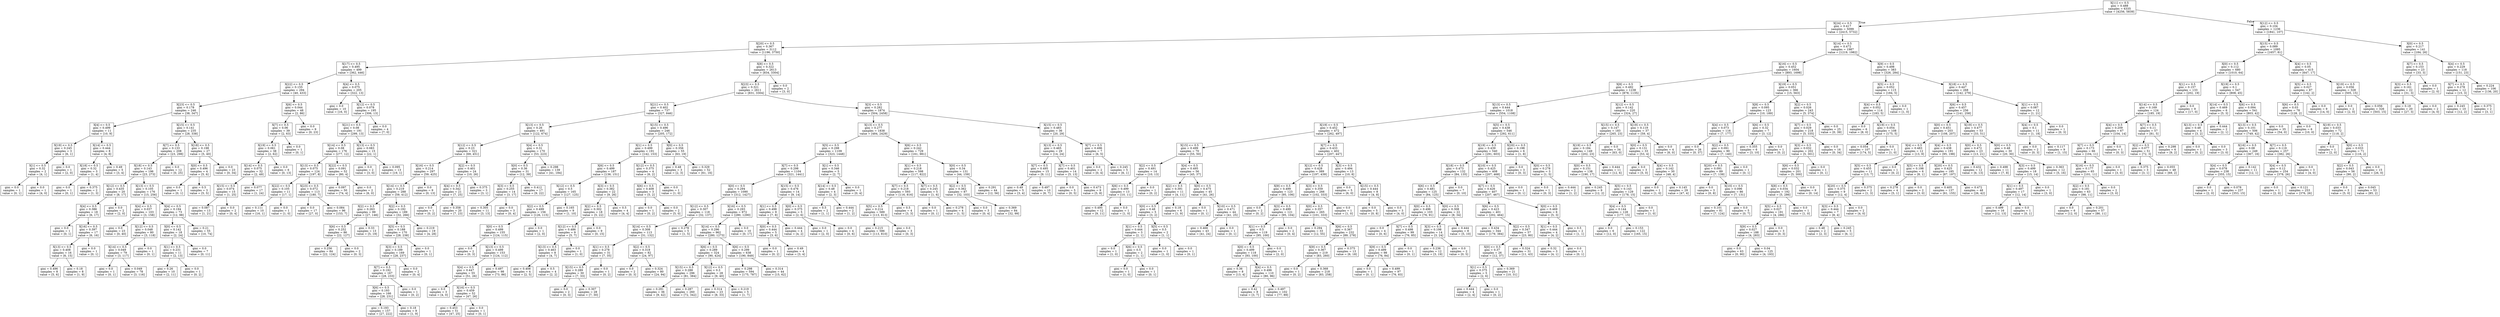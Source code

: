 digraph Tree {
node [shape=box] ;
0 [label="X[11] <= 0.5\ngini = 0.488\nsamples = 6335\nvalue = [4256, 5839]"] ;
1 [label="X[24] <= 0.5\ngini = 0.417\nsamples = 5099\nvalue = [2415, 5732]"] ;
0 -> 1 [labeldistance=2.5, labelangle=45, headlabel="True"] ;
2 [label="X[20] <= 0.5\ngini = 0.367\nsamples = 3112\nvalue = [1196, 3750]"] ;
1 -> 2 ;
3 [label="X[17] <= 0.5\ngini = 0.495\nsamples = 499\nvalue = [362, 446]"] ;
2 -> 3 ;
4 [label="X[22] <= 0.5\ngini = 0.155\nsamples = 294\nvalue = [40, 433]"] ;
3 -> 4 ;
5 [label="X[23] <= 0.5\ngini = 0.178\nsamples = 246\nvalue = [38, 347]"] ;
4 -> 5 ;
6 [label="X[4] <= 0.5\ngini = 0.499\nsamples = 11\nvalue = [10, 9]"] ;
5 -> 6 ;
7 [label="X[19] <= 0.5\ngini = 0.245\nsamples = 3\nvalue = [6, 1]"] ;
6 -> 7 ;
8 [label="X[1] <= 0.5\ngini = 0.32\nsamples = 2\nvalue = [4, 1]"] ;
7 -> 8 ;
9 [label="gini = 0.0\nsamples = 1\nvalue = [0, 1]"] ;
8 -> 9 ;
10 [label="gini = 0.0\nsamples = 1\nvalue = [4, 0]"] ;
8 -> 10 ;
11 [label="gini = 0.0\nsamples = 1\nvalue = [2, 0]"] ;
7 -> 11 ;
12 [label="X[14] <= 0.5\ngini = 0.444\nsamples = 8\nvalue = [4, 8]"] ;
6 -> 12 ;
13 [label="X[18] <= 0.5\ngini = 0.32\nsamples = 3\nvalue = [1, 4]"] ;
12 -> 13 ;
14 [label="gini = 0.0\nsamples = 1\nvalue = [0, 1]"] ;
13 -> 14 ;
15 [label="gini = 0.375\nsamples = 2\nvalue = [1, 3]"] ;
13 -> 15 ;
16 [label="gini = 0.49\nsamples = 5\nvalue = [3, 4]"] ;
12 -> 16 ;
17 [label="X[15] <= 0.5\ngini = 0.141\nsamples = 235\nvalue = [28, 338]"] ;
5 -> 17 ;
18 [label="X[7] <= 0.5\ngini = 0.133\nsamples = 208\nvalue = [23, 298]"] ;
17 -> 18 ;
19 [label="X[18] <= 0.5\ngini = 0.143\nsamples = 196\nvalue = [23, 273]"] ;
18 -> 19 ;
20 [label="X[12] <= 0.5\ngini = 0.435\nsamples = 20\nvalue = [8, 17]"] ;
19 -> 20 ;
21 [label="X[4] <= 0.5\ngini = 0.386\nsamples = 18\nvalue = [6, 17]"] ;
20 -> 21 ;
22 [label="gini = 0.0\nsamples = 1\nvalue = [0, 1]"] ;
21 -> 22 ;
23 [label="X[16] <= 0.5\ngini = 0.397\nsamples = 17\nvalue = [6, 16]"] ;
21 -> 23 ;
24 [label="X[13] <= 0.5\ngini = 0.408\nsamples = 16\nvalue = [6, 15]"] ;
23 -> 24 ;
25 [label="gini = 0.496\nsamples = 8\nvalue = [5, 6]"] ;
24 -> 25 ;
26 [label="gini = 0.18\nsamples = 8\nvalue = [1, 9]"] ;
24 -> 26 ;
27 [label="gini = 0.0\nsamples = 1\nvalue = [0, 1]"] ;
23 -> 27 ;
28 [label="gini = 0.0\nsamples = 2\nvalue = [2, 0]"] ;
20 -> 28 ;
29 [label="X[13] <= 0.5\ngini = 0.105\nsamples = 176\nvalue = [15, 256]"] ;
19 -> 29 ;
30 [label="X[4] <= 0.5\ngini = 0.037\nsamples = 103\nvalue = [3, 158]"] ;
29 -> 30 ;
31 [label="gini = 0.0\nsamples = 23\nvalue = [0, 40]"] ;
30 -> 31 ;
32 [label="X[12] <= 0.5\ngini = 0.048\nsamples = 80\nvalue = [3, 118]"] ;
30 -> 32 ;
33 [label="X[14] <= 0.5\ngini = 0.049\nsamples = 79\nvalue = [3, 117]"] ;
32 -> 33 ;
34 [label="gini = 0.0\nsamples = 1\nvalue = [0, 1]"] ;
33 -> 34 ;
35 [label="gini = 0.049\nsamples = 78\nvalue = [3, 116]"] ;
33 -> 35 ;
36 [label="gini = 0.0\nsamples = 1\nvalue = [0, 1]"] ;
32 -> 36 ;
37 [label="X[4] <= 0.5\ngini = 0.194\nsamples = 73\nvalue = [12, 98]"] ;
29 -> 37 ;
38 [label="X[0] <= 0.5\ngini = 0.142\nsamples = 18\nvalue = [2, 24]"] ;
37 -> 38 ;
39 [label="X[1] <= 0.5\ngini = 0.231\nsamples = 11\nvalue = [2, 13]"] ;
38 -> 39 ;
40 [label="gini = 0.26\nsamples = 10\nvalue = [2, 11]"] ;
39 -> 40 ;
41 [label="gini = 0.0\nsamples = 1\nvalue = [0, 2]"] ;
39 -> 41 ;
42 [label="gini = 0.0\nsamples = 7\nvalue = [0, 11]"] ;
38 -> 42 ;
43 [label="gini = 0.21\nsamples = 55\nvalue = [10, 74]"] ;
37 -> 43 ;
44 [label="gini = 0.0\nsamples = 12\nvalue = [0, 25]"] ;
18 -> 44 ;
45 [label="X[18] <= 0.5\ngini = 0.198\nsamples = 27\nvalue = [5, 40]"] ;
17 -> 45 ;
46 [label="X[0] <= 0.5\ngini = 0.496\nsamples = 4\nvalue = [5, 6]"] ;
45 -> 46 ;
47 [label="gini = 0.0\nsamples = 1\nvalue = [0, 1]"] ;
46 -> 47 ;
48 [label="gini = 0.5\nsamples = 3\nvalue = [5, 5]"] ;
46 -> 48 ;
49 [label="gini = 0.0\nsamples = 23\nvalue = [0, 34]"] ;
45 -> 49 ;
50 [label="X[6] <= 0.5\ngini = 0.044\nsamples = 48\nvalue = [2, 86]"] ;
4 -> 50 ;
51 [label="X[7] <= 0.5\ngini = 0.06\nsamples = 39\nvalue = [2, 63]"] ;
50 -> 51 ;
52 [label="X[19] <= 0.5\ngini = 0.061\nsamples = 38\nvalue = [2, 62]"] ;
51 -> 52 ;
53 [label="X[14] <= 0.5\ngini = 0.075\nsamples = 32\nvalue = [2, 49]"] ;
52 -> 53 ;
54 [label="X[15] <= 0.5\ngini = 0.074\nsamples = 15\nvalue = [1, 25]"] ;
53 -> 54 ;
55 [label="gini = 0.087\nsamples = 13\nvalue = [1, 21]"] ;
54 -> 55 ;
56 [label="gini = 0.0\nsamples = 2\nvalue = [0, 4]"] ;
54 -> 56 ;
57 [label="gini = 0.077\nsamples = 17\nvalue = [1, 24]"] ;
53 -> 57 ;
58 [label="gini = 0.0\nsamples = 6\nvalue = [0, 13]"] ;
52 -> 58 ;
59 [label="gini = 0.0\nsamples = 1\nvalue = [0, 1]"] ;
51 -> 59 ;
60 [label="gini = 0.0\nsamples = 9\nvalue = [0, 23]"] ;
50 -> 60 ;
61 [label="X[4] <= 0.5\ngini = 0.075\nsamples = 205\nvalue = [322, 13]"] ;
3 -> 61 ;
62 [label="gini = 0.0\nsamples = 10\nvalue = [16, 0]"] ;
61 -> 62 ;
63 [label="X[12] <= 0.5\ngini = 0.078\nsamples = 195\nvalue = [306, 13]"] ;
61 -> 63 ;
64 [label="X[21] <= 0.5\ngini = 0.08\nsamples = 191\nvalue = [299, 13]"] ;
63 -> 64 ;
65 [label="X[14] <= 0.5\ngini = 0.08\nsamples = 176\nvalue = [277, 12]"] ;
64 -> 65 ;
66 [label="X[13] <= 0.5\ngini = 0.075\nsamples = 124\nvalue = [197, 8]"] ;
65 -> 66 ;
67 [label="X[22] <= 0.5\ngini = 0.105\nsamples = 11\nvalue = [17, 1]"] ;
66 -> 67 ;
68 [label="gini = 0.111\nsamples = 10\nvalue = [16, 1]"] ;
67 -> 68 ;
69 [label="gini = 0.0\nsamples = 1\nvalue = [1, 0]"] ;
67 -> 69 ;
70 [label="X[23] <= 0.5\ngini = 0.072\nsamples = 113\nvalue = [180, 7]"] ;
66 -> 70 ;
71 [label="gini = 0.0\nsamples = 17\nvalue = [27, 0]"] ;
70 -> 71 ;
72 [label="gini = 0.084\nsamples = 96\nvalue = [153, 7]"] ;
70 -> 72 ;
73 [label="X[22] <= 0.5\ngini = 0.091\nsamples = 52\nvalue = [80, 4]"] ;
65 -> 73 ;
74 [label="gini = 0.097\nsamples = 50\nvalue = [74, 4]"] ;
73 -> 74 ;
75 [label="gini = 0.0\nsamples = 2\nvalue = [6, 0]"] ;
73 -> 75 ;
76 [label="X[13] <= 0.5\ngini = 0.083\nsamples = 15\nvalue = [22, 1]"] ;
64 -> 76 ;
77 [label="gini = 0.0\nsamples = 2\nvalue = [3, 0]"] ;
76 -> 77 ;
78 [label="gini = 0.095\nsamples = 13\nvalue = [19, 1]"] ;
76 -> 78 ;
79 [label="gini = 0.0\nsamples = 4\nvalue = [7, 0]"] ;
63 -> 79 ;
80 [label="X[8] <= 0.5\ngini = 0.322\nsamples = 2613\nvalue = [834, 3304]"] ;
2 -> 80 ;
81 [label="X[23] <= 0.5\ngini = 0.321\nsamples = 2611\nvalue = [831, 3304]"] ;
80 -> 81 ;
82 [label="X[21] <= 0.5\ngini = 0.402\nsamples = 737\nvalue = [327, 846]"] ;
81 -> 82 ;
83 [label="X[13] <= 0.5\ngini = 0.26\nsamples = 491\nvalue = [122, 674]"] ;
82 -> 83 ;
84 [label="X[12] <= 0.5\ngini = 0.23\nsamples = 321\nvalue = [69, 451]"] ;
83 -> 84 ;
85 [label="X[16] <= 0.5\ngini = 0.214\nsamples = 297\nvalue = [59, 425]"] ;
84 -> 85 ;
86 [label="X[14] <= 0.5\ngini = 0.219\nsamples = 288\nvalue = [59, 412]"] ;
85 -> 86 ;
87 [label="X[2] <= 0.5\ngini = 0.263\nsamples = 99\nvalue = [27, 146]"] ;
86 -> 87 ;
88 [label="X[6] <= 0.5\ngini = 0.252\nsamples = 86\nvalue = [22, 127]"] ;
87 -> 88 ;
89 [label="gini = 0.256\nsamples = 84\nvalue = [22, 124]"] ;
88 -> 89 ;
90 [label="gini = 0.0\nsamples = 2\nvalue = [0, 3]"] ;
88 -> 90 ;
91 [label="gini = 0.33\nsamples = 13\nvalue = [5, 19]"] ;
87 -> 91 ;
92 [label="X[2] <= 0.5\ngini = 0.192\nsamples = 189\nvalue = [32, 266]"] ;
86 -> 92 ;
93 [label="X[5] <= 0.5\ngini = 0.188\nsamples = 170\nvalue = [28, 238]"] ;
92 -> 93 ;
94 [label="X[3] <= 0.5\ngini = 0.189\nsamples = 169\nvalue = [28, 237]"] ;
93 -> 94 ;
95 [label="X[7] <= 0.5\ngini = 0.192\nsamples = 167\nvalue = [28, 233]"] ;
94 -> 95 ;
96 [label="X[6] <= 0.5\ngini = 0.193\nsamples = 166\nvalue = [28, 231]"] ;
95 -> 96 ;
97 [label="gini = 0.193\nsamples = 157\nvalue = [27, 222]"] ;
96 -> 97 ;
98 [label="gini = 0.18\nsamples = 9\nvalue = [1, 9]"] ;
96 -> 98 ;
99 [label="gini = 0.0\nsamples = 1\nvalue = [0, 2]"] ;
95 -> 99 ;
100 [label="gini = 0.0\nsamples = 2\nvalue = [0, 4]"] ;
94 -> 100 ;
101 [label="gini = 0.0\nsamples = 1\nvalue = [0, 1]"] ;
93 -> 101 ;
102 [label="gini = 0.219\nsamples = 19\nvalue = [4, 28]"] ;
92 -> 102 ;
103 [label="gini = 0.0\nsamples = 9\nvalue = [0, 13]"] ;
85 -> 103 ;
104 [label="X[2] <= 0.5\ngini = 0.401\nsamples = 24\nvalue = [10, 26]"] ;
84 -> 104 ;
105 [label="X[4] <= 0.5\ngini = 0.342\nsamples = 21\nvalue = [7, 25]"] ;
104 -> 105 ;
106 [label="gini = 0.0\nsamples = 1\nvalue = [0, 2]"] ;
105 -> 106 ;
107 [label="gini = 0.358\nsamples = 20\nvalue = [7, 23]"] ;
105 -> 107 ;
108 [label="gini = 0.375\nsamples = 3\nvalue = [3, 1]"] ;
104 -> 108 ;
109 [label="X[4] <= 0.5\ngini = 0.31\nsamples = 170\nvalue = [53, 223]"] ;
83 -> 109 ;
110 [label="X[0] <= 0.5\ngini = 0.36\nsamples = 31\nvalue = [12, 39]"] ;
109 -> 110 ;
111 [label="X[3] <= 0.5\ngini = 0.255\nsamples = 14\nvalue = [3, 17]"] ;
110 -> 111 ;
112 [label="gini = 0.305\nsamples = 11\nvalue = [3, 13]"] ;
111 -> 112 ;
113 [label="gini = 0.0\nsamples = 3\nvalue = [0, 4]"] ;
111 -> 113 ;
114 [label="gini = 0.412\nsamples = 17\nvalue = [9, 22]"] ;
110 -> 114 ;
115 [label="gini = 0.298\nsamples = 139\nvalue = [41, 184]"] ;
109 -> 115 ;
116 [label="X[15] <= 0.5\ngini = 0.496\nsamples = 246\nvalue = [205, 172]"] ;
82 -> 116 ;
117 [label="X[1] <= 0.5\ngini = 0.499\nsamples = 191\nvalue = [142, 153]"] ;
116 -> 117 ;
118 [label="X[6] <= 0.5\ngini = 0.499\nsamples = 187\nvalue = [136, 151]"] ;
117 -> 118 ;
119 [label="X[12] <= 0.5\ngini = 0.5\nsamples = 165\nvalue = [127, 125]"] ;
118 -> 119 ;
120 [label="X[2] <= 0.5\ngini = 0.499\nsamples = 156\nvalue = [126, 115]"] ;
119 -> 120 ;
121 [label="X[0] <= 0.5\ngini = 0.499\nsamples = 155\nvalue = [124, 115]"] ;
120 -> 121 ;
122 [label="gini = 0.0\nsamples = 2\nvalue = [0, 3]"] ;
121 -> 122 ;
123 [label="X[13] <= 0.5\ngini = 0.499\nsamples = 153\nvalue = [124, 112]"] ;
121 -> 123 ;
124 [label="X[4] <= 0.5\ngini = 0.447\nsamples = 55\nvalue = [51, 26]"] ;
123 -> 124 ;
125 [label="gini = 0.0\nsamples = 3\nvalue = [4, 0]"] ;
124 -> 125 ;
126 [label="X[16] <= 0.5\ngini = 0.459\nsamples = 52\nvalue = [47, 26]"] ;
124 -> 126 ;
127 [label="gini = 0.453\nsamples = 51\nvalue = [47, 25]"] ;
126 -> 127 ;
128 [label="gini = 0.0\nsamples = 1\nvalue = [0, 1]"] ;
126 -> 128 ;
129 [label="gini = 0.497\nsamples = 98\nvalue = [73, 86]"] ;
123 -> 129 ;
130 [label="gini = 0.0\nsamples = 1\nvalue = [2, 0]"] ;
120 -> 130 ;
131 [label="gini = 0.165\nsamples = 9\nvalue = [1, 10]"] ;
119 -> 131 ;
132 [label="X[3] <= 0.5\ngini = 0.382\nsamples = 22\nvalue = [9, 26]"] ;
118 -> 132 ;
133 [label="X[2] <= 0.5\ngini = 0.302\nsamples = 18\nvalue = [5, 22]"] ;
132 -> 133 ;
134 [label="X[12] <= 0.5\ngini = 0.486\nsamples = 9\nvalue = [5, 7]"] ;
133 -> 134 ;
135 [label="X[13] <= 0.5\ngini = 0.463\nsamples = 8\nvalue = [4, 7]"] ;
134 -> 135 ;
136 [label="gini = 0.408\nsamples = 4\nvalue = [2, 5]"] ;
135 -> 136 ;
137 [label="gini = 0.5\nsamples = 4\nvalue = [2, 2]"] ;
135 -> 137 ;
138 [label="gini = 0.0\nsamples = 1\nvalue = [1, 0]"] ;
134 -> 138 ;
139 [label="gini = 0.0\nsamples = 9\nvalue = [0, 15]"] ;
133 -> 139 ;
140 [label="gini = 0.5\nsamples = 4\nvalue = [4, 4]"] ;
132 -> 140 ;
141 [label="X[12] <= 0.5\ngini = 0.375\nsamples = 4\nvalue = [6, 2]"] ;
117 -> 141 ;
142 [label="X[6] <= 0.5\ngini = 0.408\nsamples = 3\nvalue = [5, 2]"] ;
141 -> 142 ;
143 [label="gini = 0.0\nsamples = 1\nvalue = [0, 2]"] ;
142 -> 143 ;
144 [label="gini = 0.0\nsamples = 2\nvalue = [5, 0]"] ;
142 -> 144 ;
145 [label="gini = 0.0\nsamples = 1\nvalue = [1, 0]"] ;
141 -> 145 ;
146 [label="X[0] <= 0.5\ngini = 0.356\nsamples = 55\nvalue = [63, 19]"] ;
116 -> 146 ;
147 [label="gini = 0.48\nsamples = 3\nvalue = [2, 3]"] ;
146 -> 147 ;
148 [label="gini = 0.329\nsamples = 52\nvalue = [61, 16]"] ;
146 -> 148 ;
149 [label="X[3] <= 0.5\ngini = 0.282\nsamples = 1874\nvalue = [504, 2458]"] ;
81 -> 149 ;
150 [label="X[13] <= 0.5\ngini = 0.277\nsamples = 1838\nvalue = [484, 2429]"] ;
149 -> 150 ;
151 [label="X[5] <= 0.5\ngini = 0.298\nsamples = 1109\nvalue = [323, 1448]"] ;
150 -> 151 ;
152 [label="X[7] <= 0.5\ngini = 0.298\nsamples = 1104\nvalue = [321, 1441]"] ;
151 -> 152 ;
153 [label="X[0] <= 0.5\ngini = 0.294\nsamples = 1090\nvalue = [312, 1427]"] ;
152 -> 153 ;
154 [label="X[12] <= 0.5\ngini = 0.307\nsamples = 118\nvalue = [32, 137]"] ;
153 -> 154 ;
155 [label="X[14] <= 0.5\ngini = 0.308\nsamples = 113\nvalue = [31, 132]"] ;
154 -> 155 ;
156 [label="X[1] <= 0.5\ngini = 0.278\nsamples = 31\nvalue = [7, 35]"] ;
155 -> 156 ;
157 [label="X[15] <= 0.5\ngini = 0.289\nsamples = 30\nvalue = [7, 33]"] ;
156 -> 157 ;
158 [label="gini = 0.0\nsamples = 2\nvalue = [0, 3]"] ;
157 -> 158 ;
159 [label="gini = 0.307\nsamples = 28\nvalue = [7, 30]"] ;
157 -> 159 ;
160 [label="gini = 0.0\nsamples = 1\nvalue = [0, 2]"] ;
156 -> 160 ;
161 [label="X[2] <= 0.5\ngini = 0.318\nsamples = 82\nvalue = [24, 97]"] ;
155 -> 161 ;
162 [label="gini = 0.0\nsamples = 2\nvalue = [0, 3]"] ;
161 -> 162 ;
163 [label="gini = 0.324\nsamples = 80\nvalue = [24, 94]"] ;
161 -> 163 ;
164 [label="gini = 0.278\nsamples = 5\nvalue = [1, 5]"] ;
154 -> 164 ;
165 [label="X[16] <= 0.5\ngini = 0.293\nsamples = 972\nvalue = [280, 1290]"] ;
153 -> 165 ;
166 [label="X[14] <= 0.5\ngini = 0.296\nsamples = 962\nvalue = [280, 1273]"] ;
165 -> 166 ;
167 [label="X[6] <= 0.5\ngini = 0.289\nsamples = 324\nvalue = [90, 424]"] ;
166 -> 167 ;
168 [label="X[15] <= 0.5\ngini = 0.288\nsamples = 296\nvalue = [81, 384]"] ;
167 -> 168 ;
169 [label="gini = 0.291\nsamples = 36\nvalue = [9, 42]"] ;
168 -> 169 ;
170 [label="gini = 0.287\nsamples = 260\nvalue = [72, 342]"] ;
168 -> 170 ;
171 [label="X[12] <= 0.5\ngini = 0.3\nsamples = 28\nvalue = [9, 40]"] ;
167 -> 171 ;
172 [label="gini = 0.314\nsamples = 23\nvalue = [8, 33]"] ;
171 -> 172 ;
173 [label="gini = 0.219\nsamples = 5\nvalue = [1, 7]"] ;
171 -> 173 ;
174 [label="X[6] <= 0.5\ngini = 0.299\nsamples = 638\nvalue = [190, 849]"] ;
166 -> 174 ;
175 [label="gini = 0.298\nsamples = 594\nvalue = [175, 787]"] ;
174 -> 175 ;
176 [label="gini = 0.314\nsamples = 44\nvalue = [15, 62]"] ;
174 -> 176 ;
177 [label="gini = 0.0\nsamples = 10\nvalue = [0, 17]"] ;
165 -> 177 ;
178 [label="X[15] <= 0.5\ngini = 0.476\nsamples = 14\nvalue = [9, 14]"] ;
152 -> 178 ;
179 [label="X[1] <= 0.5\ngini = 0.498\nsamples = 9\nvalue = [7, 8]"] ;
178 -> 179 ;
180 [label="X[0] <= 0.5\ngini = 0.444\nsamples = 5\nvalue = [3, 6]"] ;
179 -> 180 ;
181 [label="gini = 0.0\nsamples = 1\nvalue = [0, 2]"] ;
180 -> 181 ;
182 [label="gini = 0.49\nsamples = 4\nvalue = [3, 4]"] ;
180 -> 182 ;
183 [label="gini = 0.444\nsamples = 4\nvalue = [4, 2]"] ;
179 -> 183 ;
184 [label="X[0] <= 0.5\ngini = 0.375\nsamples = 5\nvalue = [2, 6]"] ;
178 -> 184 ;
185 [label="gini = 0.0\nsamples = 1\nvalue = [2, 0]"] ;
184 -> 185 ;
186 [label="gini = 0.0\nsamples = 4\nvalue = [0, 6]"] ;
184 -> 186 ;
187 [label="X[1] <= 0.5\ngini = 0.346\nsamples = 5\nvalue = [2, 7]"] ;
151 -> 187 ;
188 [label="X[14] <= 0.5\ngini = 0.48\nsamples = 4\nvalue = [2, 3]"] ;
187 -> 188 ;
189 [label="gini = 0.5\nsamples = 2\nvalue = [1, 1]"] ;
188 -> 189 ;
190 [label="gini = 0.444\nsamples = 2\nvalue = [1, 2]"] ;
188 -> 190 ;
191 [label="gini = 0.0\nsamples = 1\nvalue = [0, 4]"] ;
187 -> 191 ;
192 [label="X[6] <= 0.5\ngini = 0.242\nsamples = 729\nvalue = [161, 981]"] ;
150 -> 192 ;
193 [label="X[1] <= 0.5\ngini = 0.218\nsamples = 598\nvalue = [117, 822]"] ;
192 -> 193 ;
194 [label="X[7] <= 0.5\ngini = 0.218\nsamples = 593\nvalue = [116, 816]"] ;
193 -> 194 ;
195 [label="X[5] <= 0.5\ngini = 0.214\nsamples = 589\nvalue = [113, 813]"] ;
194 -> 195 ;
196 [label="gini = 0.215\nsamples = 586\nvalue = [113, 810]"] ;
195 -> 196 ;
197 [label="gini = 0.0\nsamples = 3\nvalue = [0, 3]"] ;
195 -> 197 ;
198 [label="gini = 0.5\nsamples = 4\nvalue = [3, 3]"] ;
194 -> 198 ;
199 [label="X[7] <= 0.5\ngini = 0.245\nsamples = 5\nvalue = [1, 6]"] ;
193 -> 199 ;
200 [label="gini = 0.0\nsamples = 1\nvalue = [0, 1]"] ;
199 -> 200 ;
201 [label="gini = 0.278\nsamples = 4\nvalue = [1, 5]"] ;
199 -> 201 ;
202 [label="X[0] <= 0.5\ngini = 0.34\nsamples = 131\nvalue = [44, 159]"] ;
192 -> 202 ;
203 [label="X[2] <= 0.5\ngini = 0.362\nsamples = 87\nvalue = [32, 103]"] ;
202 -> 203 ;
204 [label="gini = 0.0\nsamples = 3\nvalue = [0, 4]"] ;
203 -> 204 ;
205 [label="gini = 0.369\nsamples = 84\nvalue = [32, 99]"] ;
203 -> 205 ;
206 [label="gini = 0.291\nsamples = 44\nvalue = [12, 56]"] ;
202 -> 206 ;
207 [label="X[15] <= 0.5\ngini = 0.483\nsamples = 36\nvalue = [20, 29]"] ;
149 -> 207 ;
208 [label="X[13] <= 0.5\ngini = 0.465\nsamples = 29\nvalue = [14, 24]"] ;
207 -> 208 ;
209 [label="X[7] <= 0.5\ngini = 0.495\nsamples = 15\nvalue = [9, 11]"] ;
208 -> 209 ;
210 [label="gini = 0.49\nsamples = 5\nvalue = [3, 4]"] ;
209 -> 210 ;
211 [label="gini = 0.497\nsamples = 10\nvalue = [6, 7]"] ;
209 -> 211 ;
212 [label="X[7] <= 0.5\ngini = 0.401\nsamples = 14\nvalue = [5, 13]"] ;
208 -> 212 ;
213 [label="gini = 0.0\nsamples = 5\nvalue = [0, 5]"] ;
212 -> 213 ;
214 [label="gini = 0.473\nsamples = 9\nvalue = [5, 8]"] ;
212 -> 214 ;
215 [label="X[7] <= 0.5\ngini = 0.496\nsamples = 7\nvalue = [6, 5]"] ;
207 -> 215 ;
216 [label="gini = 0.0\nsamples = 2\nvalue = [0, 4]"] ;
215 -> 216 ;
217 [label="gini = 0.245\nsamples = 5\nvalue = [6, 1]"] ;
215 -> 217 ;
218 [label="gini = 0.0\nsamples = 2\nvalue = [3, 0]"] ;
80 -> 218 ;
219 [label="X[14] <= 0.5\ngini = 0.472\nsamples = 1987\nvalue = [1219, 1982]"] ;
1 -> 219 ;
220 [label="X[16] <= 0.5\ngini = 0.452\nsamples = 1604\nvalue = [893, 1698]"] ;
219 -> 220 ;
221 [label="X[8] <= 0.5\ngini = 0.492\nsamples = 1238\nvalue = [878, 1135]"] ;
220 -> 221 ;
222 [label="X[13] <= 0.5\ngini = 0.444\nsamples = 1018\nvalue = [554, 1108]"] ;
221 -> 222 ;
223 [label="X[19] <= 0.5\ngini = 0.452\nsamples = 472\nvalue = [262, 497]"] ;
222 -> 223 ;
224 [label="X[15] <= 0.5\ngini = 0.499\nsamples = 70\nvalue = [55, 50]"] ;
223 -> 224 ;
225 [label="X[2] <= 0.5\ngini = 0.491\nsamples = 14\nvalue = [10, 13]"] ;
224 -> 225 ;
226 [label="X[6] <= 0.5\ngini = 0.499\nsamples = 13\nvalue = [10, 11]"] ;
225 -> 226 ;
227 [label="gini = 0.495\nsamples = 12\nvalue = [9, 11]"] ;
226 -> 227 ;
228 [label="gini = 0.0\nsamples = 1\nvalue = [1, 0]"] ;
226 -> 228 ;
229 [label="gini = 0.0\nsamples = 1\nvalue = [0, 2]"] ;
225 -> 229 ;
230 [label="X[4] <= 0.5\ngini = 0.495\nsamples = 56\nvalue = [45, 37]"] ;
224 -> 230 ;
231 [label="X[2] <= 0.5\ngini = 0.391\nsamples = 11\nvalue = [4, 11]"] ;
230 -> 231 ;
232 [label="X[0] <= 0.5\ngini = 0.48\nsamples = 5\nvalue = [3, 2]"] ;
231 -> 232 ;
233 [label="X[1] <= 0.5\ngini = 0.444\nsamples = 3\nvalue = [2, 1]"] ;
232 -> 233 ;
234 [label="gini = 0.0\nsamples = 1\nvalue = [1, 0]"] ;
233 -> 234 ;
235 [label="X[6] <= 0.5\ngini = 0.5\nsamples = 2\nvalue = [1, 1]"] ;
233 -> 235 ;
236 [label="gini = 0.0\nsamples = 1\nvalue = [1, 0]"] ;
235 -> 236 ;
237 [label="gini = 0.0\nsamples = 1\nvalue = [0, 1]"] ;
235 -> 237 ;
238 [label="X[5] <= 0.5\ngini = 0.5\nsamples = 2\nvalue = [1, 1]"] ;
232 -> 238 ;
239 [label="gini = 0.0\nsamples = 1\nvalue = [1, 0]"] ;
238 -> 239 ;
240 [label="gini = 0.0\nsamples = 1\nvalue = [0, 1]"] ;
238 -> 240 ;
241 [label="gini = 0.18\nsamples = 6\nvalue = [1, 9]"] ;
231 -> 241 ;
242 [label="X[0] <= 0.5\ngini = 0.475\nsamples = 45\nvalue = [41, 26]"] ;
230 -> 242 ;
243 [label="gini = 0.0\nsamples = 1\nvalue = [0, 1]"] ;
242 -> 243 ;
244 [label="X[10] <= 0.5\ngini = 0.471\nsamples = 44\nvalue = [41, 25]"] ;
242 -> 244 ;
245 [label="gini = 0.466\nsamples = 43\nvalue = [41, 24]"] ;
244 -> 245 ;
246 [label="gini = 0.0\nsamples = 1\nvalue = [0, 1]"] ;
244 -> 246 ;
247 [label="X[7] <= 0.5\ngini = 0.433\nsamples = 402\nvalue = [207, 447]"] ;
223 -> 247 ;
248 [label="X[12] <= 0.5\ngini = 0.428\nsamples = 389\nvalue = [197, 439]"] ;
247 -> 248 ;
249 [label="X[9] <= 0.5\ngini = 0.499\nsamples = 123\nvalue = [95, 106]"] ;
248 -> 249 ;
250 [label="gini = 0.0\nsamples = 2\nvalue = [0, 2]"] ;
249 -> 250 ;
251 [label="X[3] <= 0.5\ngini = 0.499\nsamples = 121\nvalue = [95, 104]"] ;
249 -> 251 ;
252 [label="X[1] <= 0.5\ngini = 0.5\nsamples = 119\nvalue = [95, 100]"] ;
251 -> 252 ;
253 [label="X[0] <= 0.5\ngini = 0.499\nsamples = 118\nvalue = [93, 100]"] ;
252 -> 253 ;
254 [label="gini = 0.36\nsamples = 8\nvalue = [13, 4]"] ;
253 -> 254 ;
255 [label="X[4] <= 0.5\ngini = 0.496\nsamples = 110\nvalue = [80, 96]"] ;
253 -> 255 ;
256 [label="gini = 0.42\nsamples = 8\nvalue = [3, 7]"] ;
255 -> 256 ;
257 [label="gini = 0.497\nsamples = 102\nvalue = [77, 89]"] ;
255 -> 257 ;
258 [label="gini = 0.0\nsamples = 1\nvalue = [2, 0]"] ;
252 -> 258 ;
259 [label="gini = 0.0\nsamples = 2\nvalue = [0, 4]"] ;
251 -> 259 ;
260 [label="X[3] <= 0.5\ngini = 0.359\nsamples = 266\nvalue = [102, 333]"] ;
248 -> 260 ;
261 [label="X[0] <= 0.5\ngini = 0.357\nsamples = 265\nvalue = [101, 333]"] ;
260 -> 261 ;
262 [label="gini = 0.294\nsamples = 33\nvalue = [12, 55]"] ;
261 -> 262 ;
263 [label="X[6] <= 0.5\ngini = 0.367\nsamples = 232\nvalue = [89, 278]"] ;
261 -> 263 ;
264 [label="X[9] <= 0.5\ngini = 0.367\nsamples = 219\nvalue = [83, 260]"] ;
263 -> 264 ;
265 [label="gini = 0.0\nsamples = 1\nvalue = [0, 2]"] ;
264 -> 265 ;
266 [label="gini = 0.368\nsamples = 218\nvalue = [83, 258]"] ;
264 -> 266 ;
267 [label="gini = 0.375\nsamples = 13\nvalue = [6, 18]"] ;
263 -> 267 ;
268 [label="gini = 0.0\nsamples = 1\nvalue = [1, 0]"] ;
260 -> 268 ;
269 [label="X[3] <= 0.5\ngini = 0.494\nsamples = 13\nvalue = [10, 8]"] ;
247 -> 269 ;
270 [label="gini = 0.0\nsamples = 5\nvalue = [6, 0]"] ;
269 -> 270 ;
271 [label="X[15] <= 0.5\ngini = 0.444\nsamples = 8\nvalue = [4, 8]"] ;
269 -> 271 ;
272 [label="gini = 0.0\nsamples = 5\nvalue = [0, 8]"] ;
271 -> 272 ;
273 [label="gini = 0.0\nsamples = 3\nvalue = [4, 0]"] ;
271 -> 273 ;
274 [label="X[5] <= 0.5\ngini = 0.438\nsamples = 546\nvalue = [292, 611]"] ;
222 -> 274 ;
275 [label="X[19] <= 0.5\ngini = 0.439\nsamples = 540\nvalue = [291, 603]"] ;
274 -> 275 ;
276 [label="X[18] <= 0.5\ngini = 0.473\nsamples = 132\nvalue = [84, 135]"] ;
275 -> 276 ;
277 [label="X[6] <= 0.5\ngini = 0.481\nsamples = 125\nvalue = [84, 125]"] ;
276 -> 277 ;
278 [label="X[0] <= 0.5\ngini = 0.496\nsamples = 103\nvalue = [76, 91]"] ;
277 -> 278 ;
279 [label="gini = 0.0\nsamples = 4\nvalue = [0, 6]"] ;
278 -> 279 ;
280 [label="X[7] <= 0.5\ngini = 0.498\nsamples = 99\nvalue = [76, 85]"] ;
278 -> 280 ;
281 [label="X[9] <= 0.5\ngini = 0.499\nsamples = 98\nvalue = [76, 84]"] ;
280 -> 281 ;
282 [label="gini = 0.0\nsamples = 1\nvalue = [0, 1]"] ;
281 -> 282 ;
283 [label="gini = 0.499\nsamples = 97\nvalue = [76, 83]"] ;
281 -> 283 ;
284 [label="gini = 0.0\nsamples = 1\nvalue = [0, 1]"] ;
280 -> 284 ;
285 [label="X[0] <= 0.5\ngini = 0.308\nsamples = 22\nvalue = [8, 34]"] ;
277 -> 285 ;
286 [label="X[3] <= 0.5\ngini = 0.198\nsamples = 14\nvalue = [3, 24]"] ;
285 -> 286 ;
287 [label="gini = 0.236\nsamples = 12\nvalue = [3, 19]"] ;
286 -> 287 ;
288 [label="gini = 0.0\nsamples = 2\nvalue = [0, 5]"] ;
286 -> 288 ;
289 [label="gini = 0.444\nsamples = 8\nvalue = [5, 10]"] ;
285 -> 289 ;
290 [label="gini = 0.0\nsamples = 7\nvalue = [0, 10]"] ;
276 -> 290 ;
291 [label="X[10] <= 0.5\ngini = 0.425\nsamples = 408\nvalue = [207, 468]"] ;
275 -> 291 ;
292 [label="X[7] <= 0.5\ngini = 0.426\nsamples = 407\nvalue = [207, 467]"] ;
291 -> 292 ;
293 [label="X[6] <= 0.5\ngini = 0.423\nsamples = 401\nvalue = [202, 464]"] ;
292 -> 293 ;
294 [label="gini = 0.434\nsamples = 344\nvalue = [179, 384]"] ;
293 -> 294 ;
295 [label="X[2] <= 0.5\ngini = 0.347\nsamples = 57\nvalue = [23, 80]"] ;
293 -> 295 ;
296 [label="X[0] <= 0.5\ngini = 0.37\nsamples = 26\nvalue = [12, 37]"] ;
295 -> 296 ;
297 [label="X[1] <= 0.5\ngini = 0.375\nsamples = 5\nvalue = [2, 6]"] ;
296 -> 297 ;
298 [label="gini = 0.444\nsamples = 4\nvalue = [2, 4]"] ;
297 -> 298 ;
299 [label="gini = 0.0\nsamples = 1\nvalue = [0, 2]"] ;
297 -> 299 ;
300 [label="gini = 0.369\nsamples = 21\nvalue = [10, 31]"] ;
296 -> 300 ;
301 [label="gini = 0.324\nsamples = 31\nvalue = [11, 43]"] ;
295 -> 301 ;
302 [label="X[0] <= 0.5\ngini = 0.469\nsamples = 6\nvalue = [5, 3]"] ;
292 -> 302 ;
303 [label="X[1] <= 0.5\ngini = 0.444\nsamples = 4\nvalue = [4, 2]"] ;
302 -> 303 ;
304 [label="gini = 0.32\nsamples = 3\nvalue = [4, 1]"] ;
303 -> 304 ;
305 [label="gini = 0.0\nsamples = 1\nvalue = [0, 1]"] ;
303 -> 305 ;
306 [label="gini = 0.5\nsamples = 2\nvalue = [1, 1]"] ;
302 -> 306 ;
307 [label="gini = 0.0\nsamples = 1\nvalue = [0, 1]"] ;
291 -> 307 ;
308 [label="X[20] <= 0.5\ngini = 0.198\nsamples = 6\nvalue = [1, 8]"] ;
274 -> 308 ;
309 [label="gini = 0.0\nsamples = 3\nvalue = [0, 3]"] ;
308 -> 309 ;
310 [label="X[0] <= 0.5\ngini = 0.278\nsamples = 3\nvalue = [1, 5]"] ;
308 -> 310 ;
311 [label="gini = 0.0\nsamples = 1\nvalue = [0, 3]"] ;
310 -> 311 ;
312 [label="gini = 0.444\nsamples = 2\nvalue = [1, 2]"] ;
310 -> 312 ;
313 [label="X[12] <= 0.5\ngini = 0.142\nsamples = 220\nvalue = [324, 27]"] ;
221 -> 313 ;
314 [label="X[15] <= 0.5\ngini = 0.147\nsamples = 183\nvalue = [265, 23]"] ;
313 -> 314 ;
315 [label="X[19] <= 0.5\ngini = 0.184\nsamples = 149\nvalue = [202, 23]"] ;
314 -> 315 ;
316 [label="X[0] <= 0.5\ngini = 0.151\nsamples = 138\nvalue = [190, 17]"] ;
315 -> 316 ;
317 [label="gini = 0.245\nsamples = 9\nvalue = [12, 2]"] ;
316 -> 317 ;
318 [label="X[5] <= 0.5\ngini = 0.143\nsamples = 129\nvalue = [178, 15]"] ;
316 -> 318 ;
319 [label="X[4] <= 0.5\ngini = 0.144\nsamples = 128\nvalue = [177, 15]"] ;
318 -> 319 ;
320 [label="gini = 0.0\nsamples = 6\nvalue = [12, 0]"] ;
319 -> 320 ;
321 [label="gini = 0.153\nsamples = 122\nvalue = [165, 15]"] ;
319 -> 321 ;
322 [label="gini = 0.0\nsamples = 1\nvalue = [1, 0]"] ;
318 -> 322 ;
323 [label="gini = 0.444\nsamples = 11\nvalue = [12, 6]"] ;
315 -> 323 ;
324 [label="gini = 0.0\nsamples = 34\nvalue = [63, 0]"] ;
314 -> 324 ;
325 [label="X[19] <= 0.5\ngini = 0.119\nsamples = 37\nvalue = [59, 4]"] ;
313 -> 325 ;
326 [label="X[0] <= 0.5\ngini = 0.131\nsamples = 33\nvalue = [53, 4]"] ;
325 -> 326 ;
327 [label="gini = 0.0\nsamples = 3\nvalue = [5, 0]"] ;
326 -> 327 ;
328 [label="X[4] <= 0.5\ngini = 0.142\nsamples = 30\nvalue = [48, 4]"] ;
326 -> 328 ;
329 [label="gini = 0.0\nsamples = 1\nvalue = [1, 0]"] ;
328 -> 329 ;
330 [label="gini = 0.145\nsamples = 29\nvalue = [47, 4]"] ;
328 -> 330 ;
331 [label="gini = 0.0\nsamples = 4\nvalue = [6, 0]"] ;
325 -> 331 ;
332 [label="X[19] <= 0.5\ngini = 0.051\nsamples = 366\nvalue = [15, 563]"] ;
220 -> 332 ;
333 [label="X[8] <= 0.5\ngini = 0.095\nsamples = 123\nvalue = [10, 189]"] ;
332 -> 333 ;
334 [label="X[4] <= 0.5\ngini = 0.073\nsamples = 116\nvalue = [7, 177]"] ;
333 -> 334 ;
335 [label="gini = 0.0\nsamples = 26\nvalue = [0, 37]"] ;
334 -> 335 ;
336 [label="X[2] <= 0.5\ngini = 0.091\nsamples = 90\nvalue = [7, 140]"] ;
334 -> 336 ;
337 [label="X[20] <= 0.5\ngini = 0.091\nsamples = 89\nvalue = [7, 139]"] ;
336 -> 337 ;
338 [label="gini = 0.0\nsamples = 3\nvalue = [0, 8]"] ;
337 -> 338 ;
339 [label="X[10] <= 0.5\ngini = 0.096\nsamples = 86\nvalue = [7, 131]"] ;
337 -> 339 ;
340 [label="gini = 0.101\nsamples = 81\nvalue = [7, 124]"] ;
339 -> 340 ;
341 [label="gini = 0.0\nsamples = 5\nvalue = [0, 7]"] ;
339 -> 341 ;
342 [label="gini = 0.0\nsamples = 1\nvalue = [0, 1]"] ;
336 -> 342 ;
343 [label="X[6] <= 0.5\ngini = 0.32\nsamples = 7\nvalue = [3, 12]"] ;
333 -> 343 ;
344 [label="gini = 0.355\nsamples = 6\nvalue = [3, 10]"] ;
343 -> 344 ;
345 [label="gini = 0.0\nsamples = 1\nvalue = [0, 2]"] ;
343 -> 345 ;
346 [label="X[2] <= 0.5\ngini = 0.026\nsamples = 243\nvalue = [5, 374]"] ;
332 -> 346 ;
347 [label="X[7] <= 0.5\ngini = 0.029\nsamples = 218\nvalue = [5, 335]"] ;
346 -> 347 ;
348 [label="X[3] <= 0.5\ngini = 0.032\nsamples = 202\nvalue = [5, 301]"] ;
347 -> 348 ;
349 [label="X[6] <= 0.5\ngini = 0.032\nsamples = 201\nvalue = [5, 300]"] ;
348 -> 349 ;
350 [label="X[8] <= 0.5\ngini = 0.034\nsamples = 192\nvalue = [5, 286]"] ;
349 -> 350 ;
351 [label="X[5] <= 0.5\ngini = 0.027\nsamples = 191\nvalue = [4, 286]"] ;
350 -> 351 ;
352 [label="X[9] <= 0.5\ngini = 0.027\nsamples = 188\nvalue = [4, 283]"] ;
351 -> 352 ;
353 [label="gini = 0.0\nsamples = 63\nvalue = [0, 90]"] ;
352 -> 353 ;
354 [label="gini = 0.04\nsamples = 125\nvalue = [4, 193]"] ;
352 -> 354 ;
355 [label="gini = 0.0\nsamples = 3\nvalue = [0, 3]"] ;
351 -> 355 ;
356 [label="gini = 0.0\nsamples = 1\nvalue = [1, 0]"] ;
350 -> 356 ;
357 [label="gini = 0.0\nsamples = 9\nvalue = [0, 14]"] ;
349 -> 357 ;
358 [label="gini = 0.0\nsamples = 1\nvalue = [0, 1]"] ;
348 -> 358 ;
359 [label="gini = 0.0\nsamples = 16\nvalue = [0, 34]"] ;
347 -> 359 ;
360 [label="gini = 0.0\nsamples = 25\nvalue = [0, 39]"] ;
346 -> 360 ;
361 [label="X[9] <= 0.5\ngini = 0.498\nsamples = 383\nvalue = [326, 284]"] ;
219 -> 361 ;
362 [label="X[5] <= 0.5\ngini = 0.052\nsamples = 115\nvalue = [184, 5]"] ;
361 -> 362 ;
363 [label="X[4] <= 0.5\ngini = 0.052\nsamples = 114\nvalue = [183, 5]"] ;
362 -> 363 ;
364 [label="gini = 0.0\nsamples = 6\nvalue = [8, 0]"] ;
363 -> 364 ;
365 [label="X[19] <= 0.5\ngini = 0.054\nsamples = 108\nvalue = [175, 5]"] ;
363 -> 365 ;
366 [label="gini = 0.054\nsamples = 107\nvalue = [174, 5]"] ;
365 -> 366 ;
367 [label="gini = 0.0\nsamples = 1\nvalue = [1, 0]"] ;
365 -> 367 ;
368 [label="gini = 0.0\nsamples = 1\nvalue = [1, 0]"] ;
362 -> 368 ;
369 [label="X[18] <= 0.5\ngini = 0.447\nsamples = 268\nvalue = [142, 279]"] ;
361 -> 369 ;
370 [label="X[6] <= 0.5\ngini = 0.457\nsamples = 256\nvalue = [141, 258]"] ;
369 -> 370 ;
371 [label="X[0] <= 0.5\ngini = 0.451\nsamples = 203\nvalue = [108, 207]"] ;
370 -> 371 ;
372 [label="X[4] <= 0.5\ngini = 0.483\nsamples = 12\nvalue = [13, 9]"] ;
371 -> 372 ;
373 [label="X[5] <= 0.5\ngini = 0.455\nsamples = 11\nvalue = [13, 7]"] ;
372 -> 373 ;
374 [label="X[20] <= 0.5\ngini = 0.375\nsamples = 9\nvalue = [12, 4]"] ;
373 -> 374 ;
375 [label="X[3] <= 0.5\ngini = 0.444\nsamples = 7\nvalue = [8, 4]"] ;
374 -> 375 ;
376 [label="gini = 0.48\nsamples = 2\nvalue = [2, 3]"] ;
375 -> 376 ;
377 [label="gini = 0.245\nsamples = 5\nvalue = [6, 1]"] ;
375 -> 377 ;
378 [label="gini = 0.0\nsamples = 2\nvalue = [4, 0]"] ;
374 -> 378 ;
379 [label="gini = 0.375\nsamples = 2\nvalue = [1, 3]"] ;
373 -> 379 ;
380 [label="gini = 0.0\nsamples = 1\nvalue = [0, 2]"] ;
372 -> 380 ;
381 [label="X[4] <= 0.5\ngini = 0.438\nsamples = 191\nvalue = [95, 198]"] ;
371 -> 381 ;
382 [label="X[5] <= 0.5\ngini = 0.198\nsamples = 6\nvalue = [8, 1]"] ;
381 -> 382 ;
383 [label="gini = 0.278\nsamples = 4\nvalue = [5, 1]"] ;
382 -> 383 ;
384 [label="gini = 0.0\nsamples = 2\nvalue = [3, 0]"] ;
382 -> 384 ;
385 [label="X[20] <= 0.5\ngini = 0.425\nsamples = 185\nvalue = [87, 197]"] ;
381 -> 385 ;
386 [label="gini = 0.405\nsamples = 137\nvalue = [61, 155]"] ;
385 -> 386 ;
387 [label="gini = 0.472\nsamples = 48\nvalue = [26, 42]"] ;
385 -> 387 ;
388 [label="X[19] <= 0.5\ngini = 0.477\nsamples = 53\nvalue = [33, 51]"] ;
370 -> 388 ;
389 [label="X[0] <= 0.5\ngini = 0.472\nsamples = 23\nvalue = [13, 21]"] ;
388 -> 389 ;
390 [label="gini = 0.432\nsamples = 12\nvalue = [6, 13]"] ;
389 -> 390 ;
391 [label="gini = 0.498\nsamples = 11\nvalue = [7, 8]"] ;
389 -> 391 ;
392 [label="X[0] <= 0.5\ngini = 0.48\nsamples = 30\nvalue = [20, 30]"] ;
388 -> 392 ;
393 [label="X[3] <= 0.5\ngini = 0.499\nsamples = 18\nvalue = [15, 14]"] ;
392 -> 393 ;
394 [label="X[1] <= 0.5\ngini = 0.497\nsamples = 17\nvalue = [12, 14]"] ;
393 -> 394 ;
395 [label="gini = 0.499\nsamples = 16\nvalue = [12, 13]"] ;
394 -> 395 ;
396 [label="gini = 0.0\nsamples = 1\nvalue = [0, 1]"] ;
394 -> 396 ;
397 [label="gini = 0.0\nsamples = 1\nvalue = [3, 0]"] ;
393 -> 397 ;
398 [label="gini = 0.363\nsamples = 12\nvalue = [5, 16]"] ;
392 -> 398 ;
399 [label="X[1] <= 0.5\ngini = 0.087\nsamples = 12\nvalue = [1, 21]"] ;
369 -> 399 ;
400 [label="X[4] <= 0.5\ngini = 0.1\nsamples = 11\nvalue = [1, 18]"] ;
399 -> 400 ;
401 [label="gini = 0.0\nsamples = 2\nvalue = [0, 3]"] ;
400 -> 401 ;
402 [label="gini = 0.117\nsamples = 9\nvalue = [1, 15]"] ;
400 -> 402 ;
403 [label="gini = 0.0\nsamples = 1\nvalue = [0, 3]"] ;
399 -> 403 ;
404 [label="X[12] <= 0.5\ngini = 0.104\nsamples = 1236\nvalue = [1841, 107]"] ;
0 -> 404 [labeldistance=2.5, labelangle=-45, headlabel="False"] ;
405 [label="X[15] <= 0.5\ngini = 0.089\nsamples = 1095\nvalue = [1657, 81]"] ;
404 -> 405 ;
406 [label="X[0] <= 0.5\ngini = 0.112\nsamples = 680\nvalue = [1010, 64]"] ;
405 -> 406 ;
407 [label="X[1] <= 0.5\ngini = 0.157\nsamples = 133\nvalue = [202, 19]"] ;
406 -> 407 ;
408 [label="X[14] <= 0.5\ngini = 0.169\nsamples = 124\nvalue = [185, 19]"] ;
407 -> 408 ;
409 [label="X[4] <= 0.5\ngini = 0.209\nsamples = 67\nvalue = [104, 14]"] ;
408 -> 409 ;
410 [label="X[7] <= 0.5\ngini = 0.173\nsamples = 66\nvalue = [104, 11]"] ;
409 -> 410 ;
411 [label="X[16] <= 0.5\ngini = 0.177\nsamples = 65\nvalue = [101, 11]"] ;
410 -> 411 ;
412 [label="X[2] <= 0.5\ngini = 0.181\nsamples = 63\nvalue = [98, 11]"] ;
411 -> 412 ;
413 [label="gini = 0.0\nsamples = 6\nvalue = [12, 0]"] ;
412 -> 413 ;
414 [label="gini = 0.201\nsamples = 57\nvalue = [86, 11]"] ;
412 -> 414 ;
415 [label="gini = 0.0\nsamples = 2\nvalue = [3, 0]"] ;
411 -> 415 ;
416 [label="gini = 0.0\nsamples = 1\nvalue = [3, 0]"] ;
410 -> 416 ;
417 [label="gini = 0.0\nsamples = 1\nvalue = [0, 3]"] ;
409 -> 417 ;
418 [label="X[7] <= 0.5\ngini = 0.11\nsamples = 57\nvalue = [81, 5]"] ;
408 -> 418 ;
419 [label="X[2] <= 0.5\ngini = 0.077\nsamples = 51\nvalue = [72, 3]"] ;
418 -> 419 ;
420 [label="gini = 0.375\nsamples = 3\nvalue = [3, 1]"] ;
419 -> 420 ;
421 [label="gini = 0.055\nsamples = 48\nvalue = [69, 2]"] ;
419 -> 421 ;
422 [label="gini = 0.298\nsamples = 6\nvalue = [9, 2]"] ;
418 -> 422 ;
423 [label="gini = 0.0\nsamples = 9\nvalue = [17, 0]"] ;
407 -> 423 ;
424 [label="X[19] <= 0.5\ngini = 0.1\nsamples = 547\nvalue = [808, 45]"] ;
406 -> 424 ;
425 [label="X[14] <= 0.5\ngini = 0.469\nsamples = 6\nvalue = [5, 3]"] ;
424 -> 425 ;
426 [label="X[13] <= 0.5\ngini = 0.48\nsamples = 4\nvalue = [3, 2]"] ;
425 -> 426 ;
427 [label="gini = 0.0\nsamples = 1\nvalue = [0, 2]"] ;
426 -> 427 ;
428 [label="gini = 0.0\nsamples = 3\nvalue = [3, 0]"] ;
426 -> 428 ;
429 [label="gini = 0.444\nsamples = 2\nvalue = [2, 1]"] ;
425 -> 429 ;
430 [label="X[6] <= 0.5\ngini = 0.094\nsamples = 541\nvalue = [803, 42]"] ;
424 -> 430 ;
431 [label="X[13] <= 0.5\ngini = 0.101\nsamples = 506\nvalue = [749, 42]"] ;
430 -> 431 ;
432 [label="X[16] <= 0.5\ngini = 0.08\nsamples = 249\nvalue = [367, 16]"] ;
431 -> 432 ;
433 [label="X[4] <= 0.5\ngini = 0.078\nsamples = 238\nvalue = [355, 15]"] ;
432 -> 433 ;
434 [label="gini = 0.0\nsamples = 1\nvalue = [2, 0]"] ;
433 -> 434 ;
435 [label="gini = 0.078\nsamples = 237\nvalue = [353, 15]"] ;
433 -> 435 ;
436 [label="gini = 0.142\nsamples = 11\nvalue = [12, 1]"] ;
432 -> 436 ;
437 [label="X[7] <= 0.5\ngini = 0.119\nsamples = 257\nvalue = [382, 26]"] ;
431 -> 437 ;
438 [label="X[4] <= 0.5\ngini = 0.12\nsamples = 254\nvalue = [378, 26]"] ;
437 -> 438 ;
439 [label="gini = 0.0\nsamples = 1\nvalue = [2, 0]"] ;
438 -> 439 ;
440 [label="gini = 0.121\nsamples = 253\nvalue = [376, 26]"] ;
438 -> 440 ;
441 [label="gini = 0.0\nsamples = 3\nvalue = [4, 0]"] ;
437 -> 441 ;
442 [label="gini = 0.0\nsamples = 35\nvalue = [54, 0]"] ;
430 -> 442 ;
443 [label="X[4] <= 0.5\ngini = 0.05\nsamples = 415\nvalue = [647, 17]"] ;
405 -> 443 ;
444 [label="X[5] <= 0.5\ngini = 0.027\nsamples = 87\nvalue = [142, 2]"] ;
443 -> 444 ;
445 [label="X[6] <= 0.5\ngini = 0.03\nsamples = 78\nvalue = [128, 2]"] ;
444 -> 445 ;
446 [label="gini = 0.0\nsamples = 6\nvalue = [10, 0]"] ;
445 -> 446 ;
447 [label="X[19] <= 0.5\ngini = 0.033\nsamples = 72\nvalue = [118, 2]"] ;
445 -> 447 ;
448 [label="gini = 0.0\nsamples = 1\nvalue = [2, 0]"] ;
447 -> 448 ;
449 [label="X[0] <= 0.5\ngini = 0.033\nsamples = 71\nvalue = [116, 2]"] ;
447 -> 449 ;
450 [label="X[2] <= 0.5\ngini = 0.043\nsamples = 56\nvalue = [90, 2]"] ;
449 -> 450 ;
451 [label="gini = 0.0\nsamples = 3\nvalue = [5, 0]"] ;
450 -> 451 ;
452 [label="gini = 0.045\nsamples = 53\nvalue = [85, 2]"] ;
450 -> 452 ;
453 [label="gini = 0.0\nsamples = 15\nvalue = [26, 0]"] ;
449 -> 453 ;
454 [label="gini = 0.0\nsamples = 9\nvalue = [14, 0]"] ;
444 -> 454 ;
455 [label="X[19] <= 0.5\ngini = 0.056\nsamples = 328\nvalue = [505, 15]"] ;
443 -> 455 ;
456 [label="gini = 0.0\nsamples = 2\nvalue = [2, 0]"] ;
455 -> 456 ;
457 [label="gini = 0.056\nsamples = 326\nvalue = [503, 15]"] ;
455 -> 457 ;
458 [label="X[0] <= 0.5\ngini = 0.217\nsamples = 141\nvalue = [184, 26]"] ;
404 -> 458 ;
459 [label="X[7] <= 0.5\ngini = 0.153\nsamples = 23\nvalue = [33, 3]"] ;
458 -> 459 ;
460 [label="X[3] <= 0.5\ngini = 0.161\nsamples = 22\nvalue = [31, 3]"] ;
459 -> 460 ;
461 [label="gini = 0.18\nsamples = 20\nvalue = [27, 3]"] ;
460 -> 461 ;
462 [label="gini = 0.0\nsamples = 2\nvalue = [4, 0]"] ;
460 -> 462 ;
463 [label="gini = 0.0\nsamples = 1\nvalue = [2, 0]"] ;
459 -> 463 ;
464 [label="X[4] <= 0.5\ngini = 0.229\nsamples = 118\nvalue = [151, 23]"] ;
458 -> 464 ;
465 [label="X[7] <= 0.5\ngini = 0.278\nsamples = 12\nvalue = [15, 3]"] ;
464 -> 465 ;
466 [label="gini = 0.245\nsamples = 10\nvalue = [12, 2]"] ;
465 -> 466 ;
467 [label="gini = 0.375\nsamples = 2\nvalue = [3, 1]"] ;
465 -> 467 ;
468 [label="gini = 0.224\nsamples = 106\nvalue = [136, 20]"] ;
464 -> 468 ;
}
